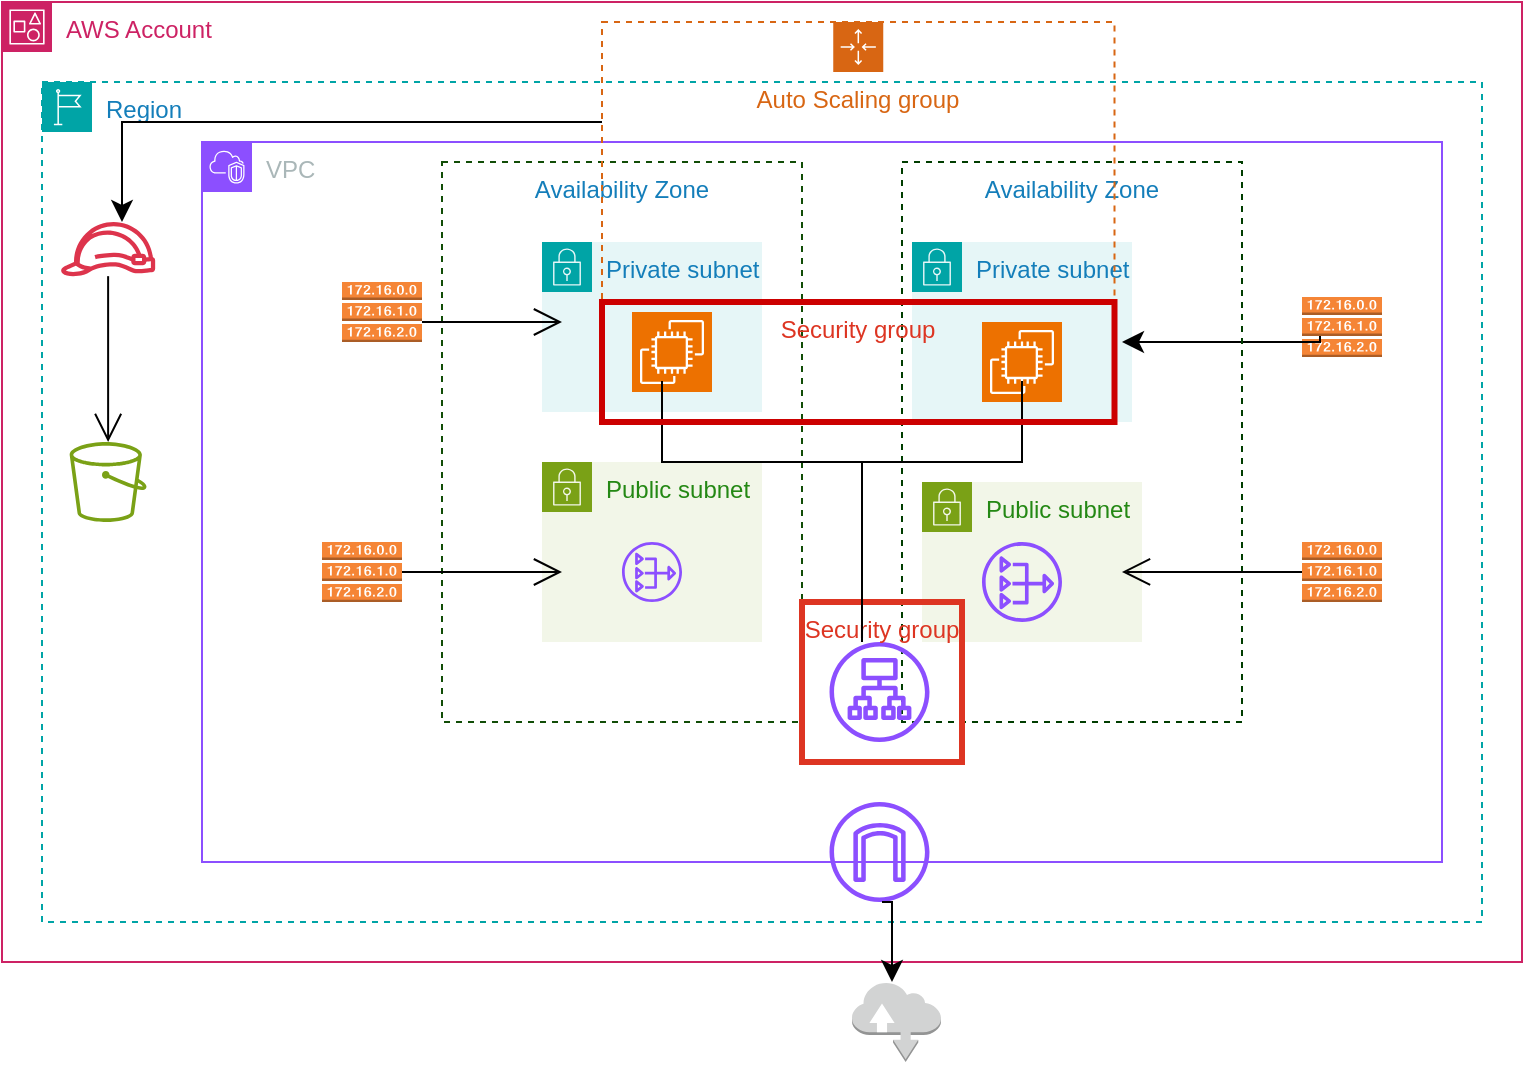 <mxfile version="24.2.5" type="device">
  <diagram name="Page-1" id="5LtPxdXb4GhJ0wbKQjeV">
    <mxGraphModel dx="794" dy="1600" grid="1" gridSize="10" guides="1" tooltips="1" connect="1" arrows="1" fold="1" page="1" pageScale="1" pageWidth="850" pageHeight="1100" math="0" shadow="0">
      <root>
        <mxCell id="0" />
        <mxCell id="1" parent="0" />
        <mxCell id="ufT431TMldbVeK-XDKCI-1" value="AWS Account" style="points=[[0,0],[0.25,0],[0.5,0],[0.75,0],[1,0],[1,0.25],[1,0.5],[1,0.75],[1,1],[0.75,1],[0.5,1],[0.25,1],[0,1],[0,0.75],[0,0.5],[0,0.25]];outlineConnect=0;gradientColor=none;html=1;whiteSpace=wrap;fontSize=12;fontStyle=0;container=1;pointerEvents=0;collapsible=0;recursiveResize=0;shape=mxgraph.aws4.group;grIcon=mxgraph.aws4.group_account;strokeColor=#CD2264;fillColor=none;verticalAlign=top;align=left;spacingLeft=30;fontColor=#CD2264;dashed=0;" parent="1" vertex="1">
          <mxGeometry y="-20" width="760" height="480" as="geometry" />
        </mxCell>
        <mxCell id="ufT431TMldbVeK-XDKCI-2" value="Region" style="points=[[0,0],[0.25,0],[0.5,0],[0.75,0],[1,0],[1,0.25],[1,0.5],[1,0.75],[1,1],[0.75,1],[0.5,1],[0.25,1],[0,1],[0,0.75],[0,0.5],[0,0.25]];outlineConnect=0;gradientColor=none;html=1;whiteSpace=wrap;fontSize=12;fontStyle=0;container=1;pointerEvents=0;collapsible=0;recursiveResize=0;shape=mxgraph.aws4.group;grIcon=mxgraph.aws4.group_region;strokeColor=#00A4A6;fillColor=none;verticalAlign=top;align=left;spacingLeft=30;fontColor=#147EBA;dashed=1;" parent="ufT431TMldbVeK-XDKCI-1" vertex="1">
          <mxGeometry x="20" y="40" width="720" height="420" as="geometry" />
        </mxCell>
        <mxCell id="ufT431TMldbVeK-XDKCI-11" value="Private subnet" style="points=[[0,0],[0.25,0],[0.5,0],[0.75,0],[1,0],[1,0.25],[1,0.5],[1,0.75],[1,1],[0.75,1],[0.5,1],[0.25,1],[0,1],[0,0.75],[0,0.5],[0,0.25]];outlineConnect=0;gradientColor=none;html=1;whiteSpace=wrap;fontSize=12;fontStyle=0;container=1;pointerEvents=0;collapsible=0;recursiveResize=0;shape=mxgraph.aws4.group;grIcon=mxgraph.aws4.group_security_group;grStroke=0;strokeColor=#00A4A6;fillColor=#E6F6F7;verticalAlign=top;align=left;spacingLeft=30;fontColor=#147EBA;dashed=0;" parent="ufT431TMldbVeK-XDKCI-2" vertex="1">
          <mxGeometry x="435" y="80" width="110" height="90" as="geometry" />
        </mxCell>
        <mxCell id="ufT431TMldbVeK-XDKCI-20" value="" style="sketch=0;points=[[0,0,0],[0.25,0,0],[0.5,0,0],[0.75,0,0],[1,0,0],[0,1,0],[0.25,1,0],[0.5,1,0],[0.75,1,0],[1,1,0],[0,0.25,0],[0,0.5,0],[0,0.75,0],[1,0.25,0],[1,0.5,0],[1,0.75,0]];outlineConnect=0;fontColor=#232F3E;fillColor=#ED7100;strokeColor=#ffffff;dashed=0;verticalLabelPosition=bottom;verticalAlign=top;align=center;html=1;fontSize=12;fontStyle=0;aspect=fixed;shape=mxgraph.aws4.resourceIcon;resIcon=mxgraph.aws4.ec2;" parent="ufT431TMldbVeK-XDKCI-11" vertex="1">
          <mxGeometry x="35" y="40" width="40" height="40" as="geometry" />
        </mxCell>
        <mxCell id="ufT431TMldbVeK-XDKCI-13" value="Public subnet" style="points=[[0,0],[0.25,0],[0.5,0],[0.75,0],[1,0],[1,0.25],[1,0.5],[1,0.75],[1,1],[0.75,1],[0.5,1],[0.25,1],[0,1],[0,0.75],[0,0.5],[0,0.25]];outlineConnect=0;gradientColor=none;html=1;whiteSpace=wrap;fontSize=12;fontStyle=0;container=1;pointerEvents=0;collapsible=0;recursiveResize=0;shape=mxgraph.aws4.group;grIcon=mxgraph.aws4.group_security_group;grStroke=0;strokeColor=#7AA116;fillColor=#F2F6E8;verticalAlign=top;align=left;spacingLeft=30;fontColor=#248814;dashed=0;" parent="ufT431TMldbVeK-XDKCI-2" vertex="1">
          <mxGeometry x="440" y="200" width="110" height="80" as="geometry" />
        </mxCell>
        <mxCell id="ufT431TMldbVeK-XDKCI-29" value="" style="sketch=0;outlineConnect=0;fontColor=#232F3E;gradientColor=none;fillColor=#8C4FFF;strokeColor=none;dashed=0;verticalLabelPosition=bottom;verticalAlign=top;align=center;html=1;fontSize=12;fontStyle=0;aspect=fixed;pointerEvents=1;shape=mxgraph.aws4.nat_gateway;" parent="ufT431TMldbVeK-XDKCI-13" vertex="1">
          <mxGeometry x="30" y="30" width="40" height="40" as="geometry" />
        </mxCell>
        <mxCell id="ufT431TMldbVeK-XDKCI-31" value="VPC" style="points=[[0,0],[0.25,0],[0.5,0],[0.75,0],[1,0],[1,0.25],[1,0.5],[1,0.75],[1,1],[0.75,1],[0.5,1],[0.25,1],[0,1],[0,0.75],[0,0.5],[0,0.25]];outlineConnect=0;gradientColor=none;html=1;whiteSpace=wrap;fontSize=12;fontStyle=0;container=1;pointerEvents=0;collapsible=0;recursiveResize=0;shape=mxgraph.aws4.group;grIcon=mxgraph.aws4.group_vpc2;strokeColor=#8C4FFF;fillColor=none;verticalAlign=top;align=left;spacingLeft=30;fontColor=#AAB7B8;dashed=0;" parent="ufT431TMldbVeK-XDKCI-2" vertex="1">
          <mxGeometry x="80" y="30" width="620" height="360" as="geometry" />
        </mxCell>
        <mxCell id="ufT431TMldbVeK-XDKCI-30" value="" style="sketch=0;outlineConnect=0;fontColor=#232F3E;gradientColor=none;fillColor=#8C4FFF;strokeColor=none;dashed=0;verticalLabelPosition=bottom;verticalAlign=top;align=center;html=1;fontSize=12;fontStyle=0;aspect=fixed;pointerEvents=1;shape=mxgraph.aws4.internet_gateway;" parent="ufT431TMldbVeK-XDKCI-31" vertex="1">
          <mxGeometry x="313.75" y="330" width="50" height="50" as="geometry" />
        </mxCell>
        <mxCell id="ufT431TMldbVeK-XDKCI-5" value="Availability Zone" style="fillColor=none;strokeColor=#114D07;dashed=1;verticalAlign=top;fontStyle=0;fontColor=#147EBA;whiteSpace=wrap;html=1;" parent="ufT431TMldbVeK-XDKCI-31" vertex="1">
          <mxGeometry x="120" y="10" width="180" height="280" as="geometry" />
        </mxCell>
        <mxCell id="ufT431TMldbVeK-XDKCI-23" value="Private subnet" style="points=[[0,0],[0.25,0],[0.5,0],[0.75,0],[1,0],[1,0.25],[1,0.5],[1,0.75],[1,1],[0.75,1],[0.5,1],[0.25,1],[0,1],[0,0.75],[0,0.5],[0,0.25]];outlineConnect=0;gradientColor=none;html=1;whiteSpace=wrap;fontSize=12;fontStyle=0;container=1;pointerEvents=0;collapsible=0;recursiveResize=0;shape=mxgraph.aws4.group;grIcon=mxgraph.aws4.group_security_group;grStroke=0;strokeColor=#00A4A6;fillColor=#E6F6F7;verticalAlign=top;align=left;spacingLeft=30;fontColor=#147EBA;dashed=0;" parent="ufT431TMldbVeK-XDKCI-31" vertex="1">
          <mxGeometry x="170" y="50" width="110" height="85" as="geometry" />
        </mxCell>
        <mxCell id="ufT431TMldbVeK-XDKCI-25" value="" style="sketch=0;points=[[0,0,0],[0.25,0,0],[0.5,0,0],[0.75,0,0],[1,0,0],[0,1,0],[0.25,1,0],[0.5,1,0],[0.75,1,0],[1,1,0],[0,0.25,0],[0,0.5,0],[0,0.75,0],[1,0.25,0],[1,0.5,0],[1,0.75,0]];outlineConnect=0;fontColor=#232F3E;fillColor=#ED7100;strokeColor=#ffffff;dashed=0;verticalLabelPosition=bottom;verticalAlign=top;align=center;html=1;fontSize=12;fontStyle=0;aspect=fixed;shape=mxgraph.aws4.resourceIcon;resIcon=mxgraph.aws4.ec2;" parent="ufT431TMldbVeK-XDKCI-23" vertex="1">
          <mxGeometry x="45" y="35" width="40" height="40" as="geometry" />
        </mxCell>
        <mxCell id="ufT431TMldbVeK-XDKCI-39" value="" style="outlineConnect=0;dashed=0;verticalLabelPosition=bottom;verticalAlign=top;align=center;html=1;shape=mxgraph.aws3.route_table;fillColor=#F58536;gradientColor=none;" parent="ufT431TMldbVeK-XDKCI-31" vertex="1">
          <mxGeometry x="60" y="200" width="40" height="30" as="geometry" />
        </mxCell>
        <mxCell id="ufT431TMldbVeK-XDKCI-59" value="" style="outlineConnect=0;dashed=0;verticalLabelPosition=bottom;verticalAlign=top;align=center;html=1;shape=mxgraph.aws3.route_table;fillColor=#F58536;gradientColor=none;" parent="ufT431TMldbVeK-XDKCI-31" vertex="1">
          <mxGeometry x="70" y="70" width="40" height="30" as="geometry" />
        </mxCell>
        <mxCell id="ufT431TMldbVeK-XDKCI-66" value="" style="endArrow=open;endFill=1;endSize=12;html=1;rounded=0;" parent="ufT431TMldbVeK-XDKCI-31" edge="1">
          <mxGeometry width="160" relative="1" as="geometry">
            <mxPoint x="110" y="90" as="sourcePoint" />
            <mxPoint x="180" y="90" as="targetPoint" />
            <Array as="points" />
          </mxGeometry>
        </mxCell>
        <mxCell id="ufT431TMldbVeK-XDKCI-67" value="" style="outlineConnect=0;dashed=0;verticalLabelPosition=bottom;verticalAlign=top;align=center;html=1;shape=mxgraph.aws3.route_table;fillColor=#F58536;gradientColor=none;" parent="ufT431TMldbVeK-XDKCI-31" vertex="1">
          <mxGeometry x="550" y="77.5" width="40" height="30" as="geometry" />
        </mxCell>
        <mxCell id="ufT431TMldbVeK-XDKCI-69" value="" style="outlineConnect=0;dashed=0;verticalLabelPosition=bottom;verticalAlign=top;align=center;html=1;shape=mxgraph.aws3.route_table;fillColor=#F58536;gradientColor=none;" parent="ufT431TMldbVeK-XDKCI-31" vertex="1">
          <mxGeometry x="550" y="200" width="40" height="30" as="geometry" />
        </mxCell>
        <mxCell id="ufT431TMldbVeK-XDKCI-72" value="" style="edgeStyle=segmentEdgeStyle;endArrow=classic;html=1;curved=0;rounded=0;endSize=8;startSize=8;exitX=0.475;exitY=0.65;exitDx=0;exitDy=0;exitPerimeter=0;" parent="ufT431TMldbVeK-XDKCI-31" edge="1">
          <mxGeometry width="50" height="50" relative="1" as="geometry">
            <mxPoint x="559" y="97" as="sourcePoint" />
            <mxPoint x="460" y="100" as="targetPoint" />
            <Array as="points">
              <mxPoint x="559" y="100" />
            </Array>
          </mxGeometry>
        </mxCell>
        <mxCell id="ufT431TMldbVeK-XDKCI-81" value="Availability Zone" style="fillColor=none;strokeColor=#003D00;dashed=1;verticalAlign=top;fontStyle=0;fontColor=#147EBA;whiteSpace=wrap;html=1;" parent="ufT431TMldbVeK-XDKCI-31" vertex="1">
          <mxGeometry x="350" y="10" width="170" height="280" as="geometry" />
        </mxCell>
        <mxCell id="ufT431TMldbVeK-XDKCI-84" value="" style="sketch=0;outlineConnect=0;fontColor=#232F3E;gradientColor=none;fillColor=#8C4FFF;strokeColor=none;dashed=0;verticalLabelPosition=bottom;verticalAlign=top;align=center;html=1;fontSize=12;fontStyle=0;aspect=fixed;pointerEvents=1;shape=mxgraph.aws4.application_load_balancer;" parent="ufT431TMldbVeK-XDKCI-31" vertex="1">
          <mxGeometry x="313.75" y="250" width="50" height="50" as="geometry" />
        </mxCell>
        <mxCell id="ufT431TMldbVeK-XDKCI-87" value="Security group" style="fillColor=none;strokeColor=#DD3522;verticalAlign=top;fontStyle=0;fontColor=#DD3522;whiteSpace=wrap;html=1;strokeWidth=3;" parent="ufT431TMldbVeK-XDKCI-31" vertex="1">
          <mxGeometry x="300" y="230" width="80" height="80" as="geometry" />
        </mxCell>
        <mxCell id="ufT431TMldbVeK-XDKCI-12" value="Public subnet" style="points=[[0,0],[0.25,0],[0.5,0],[0.75,0],[1,0],[1,0.25],[1,0.5],[1,0.75],[1,1],[0.75,1],[0.5,1],[0.25,1],[0,1],[0,0.75],[0,0.5],[0,0.25]];outlineConnect=0;gradientColor=none;html=1;whiteSpace=wrap;fontSize=12;fontStyle=0;container=1;pointerEvents=0;collapsible=0;recursiveResize=0;shape=mxgraph.aws4.group;grIcon=mxgraph.aws4.group_security_group;grStroke=0;strokeColor=#7AA116;fillColor=#F2F6E8;verticalAlign=top;align=left;spacingLeft=30;fontColor=#248814;dashed=0;" parent="ufT431TMldbVeK-XDKCI-31" vertex="1">
          <mxGeometry x="170" y="160" width="110" height="90" as="geometry" />
        </mxCell>
        <mxCell id="ufT431TMldbVeK-XDKCI-28" value="" style="sketch=0;outlineConnect=0;fontColor=#232F3E;gradientColor=none;fillColor=#8C4FFF;strokeColor=none;dashed=0;verticalLabelPosition=bottom;verticalAlign=top;align=center;html=1;fontSize=12;fontStyle=0;aspect=fixed;pointerEvents=1;shape=mxgraph.aws4.nat_gateway;" parent="ufT431TMldbVeK-XDKCI-12" vertex="1">
          <mxGeometry x="40" y="40" width="30" height="30" as="geometry" />
        </mxCell>
        <mxCell id="ufT431TMldbVeK-XDKCI-57" value="" style="endArrow=open;endFill=1;endSize=12;html=1;rounded=0;exitX=1;exitY=0.5;exitDx=0;exitDy=0;exitPerimeter=0;" parent="ufT431TMldbVeK-XDKCI-12" source="ufT431TMldbVeK-XDKCI-39" edge="1">
          <mxGeometry width="160" relative="1" as="geometry">
            <mxPoint x="-80" y="45" as="sourcePoint" />
            <mxPoint x="10" y="55" as="targetPoint" />
            <Array as="points" />
          </mxGeometry>
        </mxCell>
        <mxCell id="ufT431TMldbVeK-XDKCI-101" value="" style="endArrow=open;endFill=1;endSize=12;html=1;rounded=0;entryX=0.647;entryY=0.732;entryDx=0;entryDy=0;entryPerimeter=0;" parent="ufT431TMldbVeK-XDKCI-31" source="ufT431TMldbVeK-XDKCI-69" target="ufT431TMldbVeK-XDKCI-81" edge="1">
          <mxGeometry width="160" relative="1" as="geometry">
            <mxPoint x="450" y="289" as="sourcePoint" />
            <mxPoint x="610" y="289" as="targetPoint" />
          </mxGeometry>
        </mxCell>
        <mxCell id="ufT431TMldbVeK-XDKCI-129" value="" style="shape=partialRectangle;whiteSpace=wrap;html=1;bottom=1;right=1;left=1;top=0;fillColor=none;routingCenterX=-0.5;" parent="ufT431TMldbVeK-XDKCI-31" vertex="1">
          <mxGeometry x="230" y="120" width="180" height="40" as="geometry" />
        </mxCell>
        <mxCell id="ufT431TMldbVeK-XDKCI-133" value="" style="line;strokeWidth=1;direction=south;html=1;" parent="ufT431TMldbVeK-XDKCI-31" vertex="1">
          <mxGeometry x="325" y="160" width="10" height="90" as="geometry" />
        </mxCell>
        <mxCell id="ufT431TMldbVeK-XDKCI-89" value="" style="sketch=0;outlineConnect=0;fontColor=#232F3E;gradientColor=none;fillColor=#7AA116;strokeColor=none;dashed=0;verticalLabelPosition=bottom;verticalAlign=top;align=center;html=1;fontSize=12;fontStyle=0;aspect=fixed;pointerEvents=1;shape=mxgraph.aws4.bucket;" parent="ufT431TMldbVeK-XDKCI-2" vertex="1">
          <mxGeometry x="13.83" y="180" width="38.46" height="40" as="geometry" />
        </mxCell>
        <mxCell id="ufT431TMldbVeK-XDKCI-99" value="" style="endArrow=open;endFill=1;endSize=12;html=1;rounded=0;" parent="ufT431TMldbVeK-XDKCI-2" source="ufT431TMldbVeK-XDKCI-93" target="ufT431TMldbVeK-XDKCI-89" edge="1">
          <mxGeometry width="160" relative="1" as="geometry">
            <mxPoint x="20" y="147.5" as="sourcePoint" />
            <mxPoint x="180" y="147.5" as="targetPoint" />
            <Array as="points" />
          </mxGeometry>
        </mxCell>
        <mxCell id="ufT431TMldbVeK-XDKCI-93" value="" style="sketch=0;outlineConnect=0;fontColor=#232F3E;gradientColor=none;fillColor=#DD344C;strokeColor=none;dashed=0;verticalLabelPosition=bottom;verticalAlign=top;align=center;html=1;fontSize=12;fontStyle=0;aspect=fixed;pointerEvents=1;shape=mxgraph.aws4.role;" parent="ufT431TMldbVeK-XDKCI-2" vertex="1">
          <mxGeometry x="9.06" y="70.0" width="48" height="27.08" as="geometry" />
        </mxCell>
        <mxCell id="ufT431TMldbVeK-XDKCI-113" value="" style="edgeStyle=segmentEdgeStyle;endArrow=classic;html=1;curved=0;rounded=0;endSize=8;startSize=8;" parent="ufT431TMldbVeK-XDKCI-2" source="ufT431TMldbVeK-XDKCI-93" target="ufT431TMldbVeK-XDKCI-2" edge="1">
          <mxGeometry width="50" height="50" relative="1" as="geometry">
            <mxPoint x="100" y="70" as="sourcePoint" />
            <mxPoint x="100" y="240" as="targetPoint" />
            <Array as="points" />
          </mxGeometry>
        </mxCell>
        <mxCell id="ufT431TMldbVeK-XDKCI-109" value="Auto Scaling group" style="points=[[0,0],[0.25,0],[0.5,0],[0.75,0],[1,0],[1,0.25],[1,0.5],[1,0.75],[1,1],[0.75,1],[0.5,1],[0.25,1],[0,1],[0,0.75],[0,0.5],[0,0.25]];outlineConnect=0;gradientColor=none;html=1;whiteSpace=wrap;fontSize=12;fontStyle=0;container=1;pointerEvents=0;collapsible=0;recursiveResize=0;shape=mxgraph.aws4.groupCenter;grIcon=mxgraph.aws4.group_auto_scaling_group;grStroke=1;strokeColor=#D86613;fillColor=none;verticalAlign=top;align=center;fontColor=#D86613;dashed=1;spacingTop=25;" parent="ufT431TMldbVeK-XDKCI-1" vertex="1">
          <mxGeometry x="300" y="10" width="256.25" height="200" as="geometry" />
        </mxCell>
        <mxCell id="ufT431TMldbVeK-XDKCI-83" value="Security group" style="fillColor=none;strokeColor=#CC0000;verticalAlign=top;fontStyle=0;fontColor=#DD3522;whiteSpace=wrap;html=1;strokeWidth=3;" parent="ufT431TMldbVeK-XDKCI-109" vertex="1">
          <mxGeometry y="140" width="256.25" height="60" as="geometry" />
        </mxCell>
        <mxCell id="ufT431TMldbVeK-XDKCI-126" value="" style="edgeStyle=elbowEdgeStyle;elbow=horizontal;endArrow=classic;html=1;curved=0;rounded=0;endSize=8;startSize=8;" parent="ufT431TMldbVeK-XDKCI-109" target="ufT431TMldbVeK-XDKCI-93" edge="1">
          <mxGeometry width="50" height="50" relative="1" as="geometry">
            <mxPoint y="50" as="sourcePoint" />
            <mxPoint x="-230" y="60" as="targetPoint" />
            <Array as="points">
              <mxPoint x="-240" y="50" />
            </Array>
          </mxGeometry>
        </mxCell>
        <mxCell id="ufT431TMldbVeK-XDKCI-34" value="" style="edgeStyle=segmentEdgeStyle;endArrow=classic;html=1;curved=0;rounded=0;endSize=8;startSize=8;" parent="ufT431TMldbVeK-XDKCI-1" edge="1">
          <mxGeometry width="50" height="50" relative="1" as="geometry">
            <mxPoint x="440" y="450" as="sourcePoint" />
            <mxPoint x="445" y="490" as="targetPoint" />
            <Array as="points">
              <mxPoint x="440" y="450" />
              <mxPoint x="445" y="450" />
            </Array>
          </mxGeometry>
        </mxCell>
        <mxCell id="ufT431TMldbVeK-XDKCI-35" value="" style="outlineConnect=0;dashed=0;verticalLabelPosition=bottom;verticalAlign=top;align=center;html=1;shape=mxgraph.aws3.internet;fillColor=#D2D3D3;gradientColor=none;" parent="1" vertex="1">
          <mxGeometry x="425" y="470" width="44.5" height="40" as="geometry" />
        </mxCell>
      </root>
    </mxGraphModel>
  </diagram>
</mxfile>
